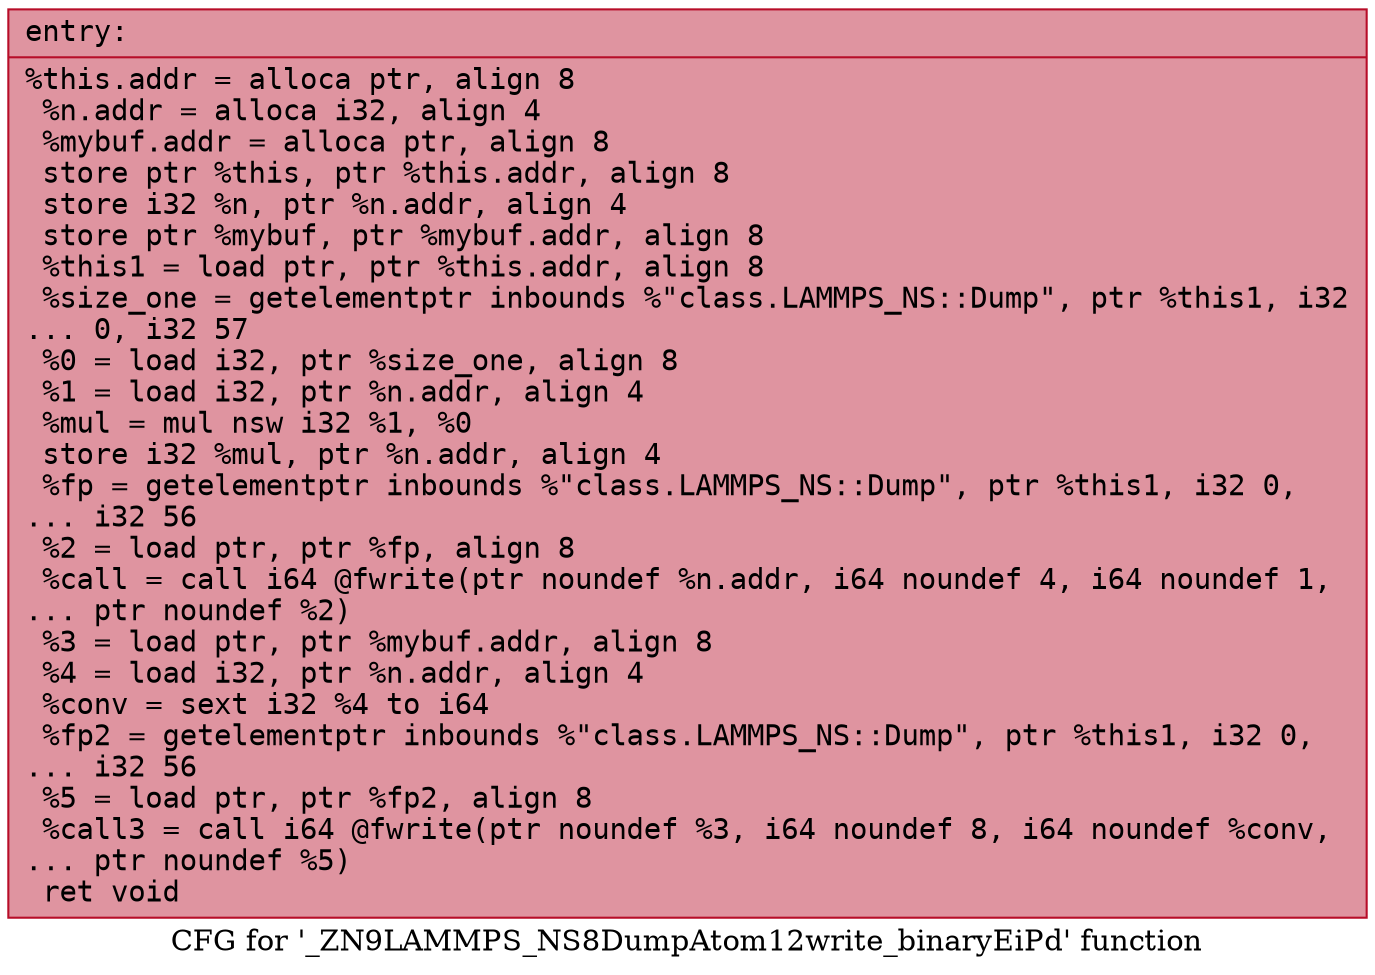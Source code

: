 digraph "CFG for '_ZN9LAMMPS_NS8DumpAtom12write_binaryEiPd' function" {
	label="CFG for '_ZN9LAMMPS_NS8DumpAtom12write_binaryEiPd' function";

	Node0x562c2639be30 [shape=record,color="#b70d28ff", style=filled, fillcolor="#b70d2870" fontname="Courier",label="{entry:\l|  %this.addr = alloca ptr, align 8\l  %n.addr = alloca i32, align 4\l  %mybuf.addr = alloca ptr, align 8\l  store ptr %this, ptr %this.addr, align 8\l  store i32 %n, ptr %n.addr, align 4\l  store ptr %mybuf, ptr %mybuf.addr, align 8\l  %this1 = load ptr, ptr %this.addr, align 8\l  %size_one = getelementptr inbounds %\"class.LAMMPS_NS::Dump\", ptr %this1, i32\l... 0, i32 57\l  %0 = load i32, ptr %size_one, align 8\l  %1 = load i32, ptr %n.addr, align 4\l  %mul = mul nsw i32 %1, %0\l  store i32 %mul, ptr %n.addr, align 4\l  %fp = getelementptr inbounds %\"class.LAMMPS_NS::Dump\", ptr %this1, i32 0,\l... i32 56\l  %2 = load ptr, ptr %fp, align 8\l  %call = call i64 @fwrite(ptr noundef %n.addr, i64 noundef 4, i64 noundef 1,\l... ptr noundef %2)\l  %3 = load ptr, ptr %mybuf.addr, align 8\l  %4 = load i32, ptr %n.addr, align 4\l  %conv = sext i32 %4 to i64\l  %fp2 = getelementptr inbounds %\"class.LAMMPS_NS::Dump\", ptr %this1, i32 0,\l... i32 56\l  %5 = load ptr, ptr %fp2, align 8\l  %call3 = call i64 @fwrite(ptr noundef %3, i64 noundef 8, i64 noundef %conv,\l... ptr noundef %5)\l  ret void\l}"];
}
